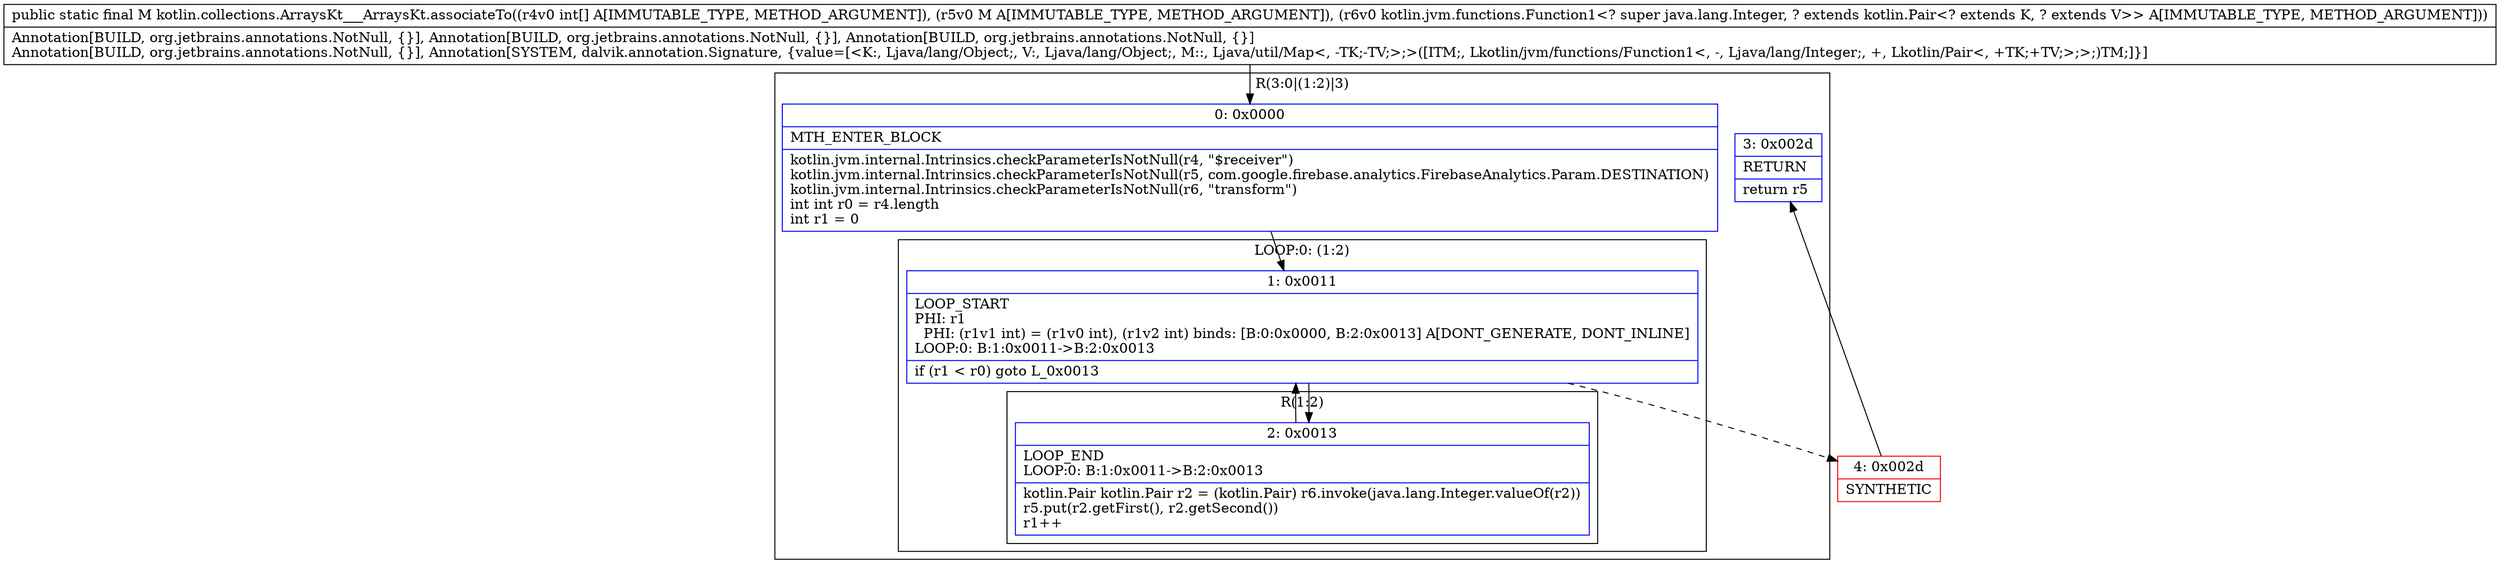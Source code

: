 digraph "CFG forkotlin.collections.ArraysKt___ArraysKt.associateTo([ILjava\/util\/Map;Lkotlin\/jvm\/functions\/Function1;)Ljava\/util\/Map;" {
subgraph cluster_Region_262898411 {
label = "R(3:0|(1:2)|3)";
node [shape=record,color=blue];
Node_0 [shape=record,label="{0\:\ 0x0000|MTH_ENTER_BLOCK\l|kotlin.jvm.internal.Intrinsics.checkParameterIsNotNull(r4, \"$receiver\")\lkotlin.jvm.internal.Intrinsics.checkParameterIsNotNull(r5, com.google.firebase.analytics.FirebaseAnalytics.Param.DESTINATION)\lkotlin.jvm.internal.Intrinsics.checkParameterIsNotNull(r6, \"transform\")\lint int r0 = r4.length\lint r1 = 0\l}"];
subgraph cluster_LoopRegion_874904252 {
label = "LOOP:0: (1:2)";
node [shape=record,color=blue];
Node_1 [shape=record,label="{1\:\ 0x0011|LOOP_START\lPHI: r1 \l  PHI: (r1v1 int) = (r1v0 int), (r1v2 int) binds: [B:0:0x0000, B:2:0x0013] A[DONT_GENERATE, DONT_INLINE]\lLOOP:0: B:1:0x0011\-\>B:2:0x0013\l|if (r1 \< r0) goto L_0x0013\l}"];
subgraph cluster_Region_695830906 {
label = "R(1:2)";
node [shape=record,color=blue];
Node_2 [shape=record,label="{2\:\ 0x0013|LOOP_END\lLOOP:0: B:1:0x0011\-\>B:2:0x0013\l|kotlin.Pair kotlin.Pair r2 = (kotlin.Pair) r6.invoke(java.lang.Integer.valueOf(r2))\lr5.put(r2.getFirst(), r2.getSecond())\lr1++\l}"];
}
}
Node_3 [shape=record,label="{3\:\ 0x002d|RETURN\l|return r5\l}"];
}
Node_4 [shape=record,color=red,label="{4\:\ 0x002d|SYNTHETIC\l}"];
MethodNode[shape=record,label="{public static final M kotlin.collections.ArraysKt___ArraysKt.associateTo((r4v0 int[] A[IMMUTABLE_TYPE, METHOD_ARGUMENT]), (r5v0 M A[IMMUTABLE_TYPE, METHOD_ARGUMENT]), (r6v0 kotlin.jvm.functions.Function1\<? super java.lang.Integer, ? extends kotlin.Pair\<? extends K, ? extends V\>\> A[IMMUTABLE_TYPE, METHOD_ARGUMENT]))  | Annotation[BUILD, org.jetbrains.annotations.NotNull, \{\}], Annotation[BUILD, org.jetbrains.annotations.NotNull, \{\}], Annotation[BUILD, org.jetbrains.annotations.NotNull, \{\}]\lAnnotation[BUILD, org.jetbrains.annotations.NotNull, \{\}], Annotation[SYSTEM, dalvik.annotation.Signature, \{value=[\<K:, Ljava\/lang\/Object;, V:, Ljava\/lang\/Object;, M::, Ljava\/util\/Map\<, \-TK;\-TV;\>;\>([ITM;, Lkotlin\/jvm\/functions\/Function1\<, \-, Ljava\/lang\/Integer;, +, Lkotlin\/Pair\<, +TK;+TV;\>;\>;)TM;]\}]\l}"];
MethodNode -> Node_0;
Node_0 -> Node_1;
Node_1 -> Node_2;
Node_1 -> Node_4[style=dashed];
Node_2 -> Node_1;
Node_4 -> Node_3;
}

